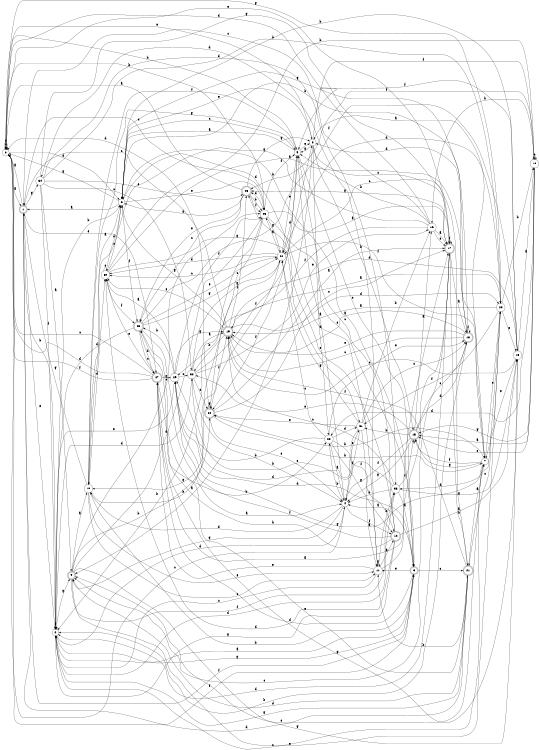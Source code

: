 digraph n28_7 {
__start0 [label="" shape="none"];

rankdir=LR;
size="8,5";

s0 [style="filled", color="black", fillcolor="white" shape="circle", label="0"];
s1 [style="rounded,filled", color="black", fillcolor="white" shape="doublecircle", label="1"];
s2 [style="filled", color="black", fillcolor="white" shape="circle", label="2"];
s3 [style="rounded,filled", color="black", fillcolor="white" shape="doublecircle", label="3"];
s4 [style="filled", color="black", fillcolor="white" shape="circle", label="4"];
s5 [style="filled", color="black", fillcolor="white" shape="circle", label="5"];
s6 [style="filled", color="black", fillcolor="white" shape="circle", label="6"];
s7 [style="filled", color="black", fillcolor="white" shape="circle", label="7"];
s8 [style="filled", color="black", fillcolor="white" shape="circle", label="8"];
s9 [style="rounded,filled", color="black", fillcolor="white" shape="doublecircle", label="9"];
s10 [style="filled", color="black", fillcolor="white" shape="circle", label="10"];
s11 [style="filled", color="black", fillcolor="white" shape="circle", label="11"];
s12 [style="rounded,filled", color="black", fillcolor="white" shape="doublecircle", label="12"];
s13 [style="filled", color="black", fillcolor="white" shape="circle", label="13"];
s14 [style="filled", color="black", fillcolor="white" shape="circle", label="14"];
s15 [style="rounded,filled", color="black", fillcolor="white" shape="doublecircle", label="15"];
s16 [style="filled", color="black", fillcolor="white" shape="circle", label="16"];
s17 [style="rounded,filled", color="black", fillcolor="white" shape="doublecircle", label="17"];
s18 [style="rounded,filled", color="black", fillcolor="white" shape="doublecircle", label="18"];
s19 [style="rounded,filled", color="black", fillcolor="white" shape="doublecircle", label="19"];
s20 [style="filled", color="black", fillcolor="white" shape="circle", label="20"];
s21 [style="rounded,filled", color="black", fillcolor="white" shape="doublecircle", label="21"];
s22 [style="filled", color="black", fillcolor="white" shape="circle", label="22"];
s23 [style="filled", color="black", fillcolor="white" shape="circle", label="23"];
s24 [style="rounded,filled", color="black", fillcolor="white" shape="doublecircle", label="24"];
s25 [style="rounded,filled", color="black", fillcolor="white" shape="doublecircle", label="25"];
s26 [style="rounded,filled", color="black", fillcolor="white" shape="doublecircle", label="26"];
s27 [style="rounded,filled", color="black", fillcolor="white" shape="doublecircle", label="27"];
s28 [style="filled", color="black", fillcolor="white" shape="circle", label="28"];
s29 [style="filled", color="black", fillcolor="white" shape="circle", label="29"];
s30 [style="filled", color="black", fillcolor="white" shape="circle", label="30"];
s31 [style="filled", color="black", fillcolor="white" shape="circle", label="31"];
s32 [style="filled", color="black", fillcolor="white" shape="circle", label="32"];
s33 [style="filled", color="black", fillcolor="white" shape="circle", label="33"];
s34 [style="filled", color="black", fillcolor="white" shape="circle", label="34"];
s0 -> s1 [label="a"];
s0 -> s23 [label="b"];
s0 -> s0 [label="c"];
s0 -> s6 [label="d"];
s0 -> s8 [label="e"];
s0 -> s0 [label="f"];
s0 -> s20 [label="g"];
s1 -> s0 [label="a"];
s1 -> s2 [label="b"];
s1 -> s23 [label="c"];
s1 -> s21 [label="d"];
s1 -> s27 [label="e"];
s1 -> s3 [label="f"];
s1 -> s34 [label="g"];
s2 -> s3 [label="a"];
s2 -> s6 [label="b"];
s2 -> s7 [label="c"];
s2 -> s4 [label="d"];
s2 -> s1 [label="e"];
s2 -> s2 [label="f"];
s2 -> s9 [label="g"];
s3 -> s4 [label="a"];
s3 -> s6 [label="b"];
s3 -> s21 [label="c"];
s3 -> s27 [label="d"];
s3 -> s11 [label="e"];
s3 -> s0 [label="f"];
s3 -> s2 [label="g"];
s4 -> s5 [label="a"];
s4 -> s28 [label="b"];
s4 -> s0 [label="c"];
s4 -> s10 [label="d"];
s4 -> s31 [label="e"];
s4 -> s12 [label="f"];
s4 -> s9 [label="g"];
s5 -> s6 [label="a"];
s5 -> s0 [label="b"];
s5 -> s3 [label="c"];
s5 -> s22 [label="d"];
s5 -> s8 [label="e"];
s5 -> s24 [label="f"];
s5 -> s10 [label="g"];
s6 -> s1 [label="a"];
s6 -> s7 [label="b"];
s6 -> s5 [label="c"];
s6 -> s11 [label="d"];
s6 -> s23 [label="e"];
s6 -> s26 [label="f"];
s6 -> s0 [label="g"];
s7 -> s8 [label="a"];
s7 -> s24 [label="b"];
s7 -> s20 [label="c"];
s7 -> s33 [label="d"];
s7 -> s9 [label="e"];
s7 -> s15 [label="f"];
s7 -> s15 [label="g"];
s8 -> s9 [label="a"];
s8 -> s15 [label="b"];
s8 -> s17 [label="c"];
s8 -> s28 [label="d"];
s8 -> s6 [label="e"];
s8 -> s14 [label="f"];
s8 -> s5 [label="g"];
s9 -> s10 [label="a"];
s9 -> s24 [label="b"];
s9 -> s23 [label="c"];
s9 -> s23 [label="d"];
s9 -> s20 [label="e"];
s9 -> s33 [label="f"];
s9 -> s13 [label="g"];
s10 -> s6 [label="a"];
s10 -> s3 [label="b"];
s10 -> s11 [label="c"];
s10 -> s30 [label="d"];
s10 -> s11 [label="e"];
s10 -> s5 [label="f"];
s10 -> s1 [label="g"];
s11 -> s12 [label="a"];
s11 -> s33 [label="b"];
s11 -> s2 [label="c"];
s11 -> s34 [label="d"];
s11 -> s27 [label="e"];
s11 -> s17 [label="f"];
s11 -> s11 [label="g"];
s12 -> s13 [label="a"];
s12 -> s26 [label="b"];
s12 -> s5 [label="c"];
s12 -> s30 [label="d"];
s12 -> s25 [label="e"];
s12 -> s29 [label="f"];
s12 -> s2 [label="g"];
s13 -> s14 [label="a"];
s13 -> s6 [label="b"];
s13 -> s19 [label="c"];
s13 -> s19 [label="d"];
s13 -> s7 [label="e"];
s13 -> s5 [label="f"];
s13 -> s27 [label="g"];
s14 -> s15 [label="a"];
s14 -> s16 [label="b"];
s14 -> s14 [label="c"];
s14 -> s28 [label="d"];
s14 -> s15 [label="e"];
s14 -> s25 [label="f"];
s14 -> s15 [label="g"];
s15 -> s16 [label="a"];
s15 -> s31 [label="b"];
s15 -> s18 [label="c"];
s15 -> s18 [label="d"];
s15 -> s32 [label="e"];
s15 -> s4 [label="f"];
s15 -> s4 [label="g"];
s16 -> s17 [label="a"];
s16 -> s5 [label="b"];
s16 -> s1 [label="c"];
s16 -> s0 [label="d"];
s16 -> s17 [label="e"];
s16 -> s29 [label="f"];
s16 -> s10 [label="g"];
s17 -> s18 [label="a"];
s17 -> s21 [label="b"];
s17 -> s9 [label="c"];
s17 -> s2 [label="d"];
s17 -> s0 [label="e"];
s17 -> s17 [label="f"];
s17 -> s25 [label="g"];
s18 -> s19 [label="a"];
s18 -> s2 [label="b"];
s18 -> s19 [label="c"];
s18 -> s8 [label="d"];
s18 -> s19 [label="e"];
s18 -> s18 [label="f"];
s18 -> s6 [label="g"];
s19 -> s20 [label="a"];
s19 -> s32 [label="b"];
s19 -> s1 [label="c"];
s19 -> s20 [label="d"];
s19 -> s30 [label="e"];
s19 -> s25 [label="f"];
s19 -> s6 [label="g"];
s20 -> s19 [label="a"];
s20 -> s14 [label="b"];
s20 -> s21 [label="c"];
s20 -> s22 [label="d"];
s20 -> s13 [label="e"];
s20 -> s31 [label="f"];
s20 -> s29 [label="g"];
s21 -> s7 [label="a"];
s21 -> s11 [label="b"];
s21 -> s22 [label="c"];
s21 -> s9 [label="d"];
s21 -> s26 [label="e"];
s21 -> s19 [label="f"];
s21 -> s2 [label="g"];
s22 -> s23 [label="a"];
s22 -> s10 [label="b"];
s22 -> s30 [label="c"];
s22 -> s30 [label="d"];
s22 -> s5 [label="e"];
s22 -> s7 [label="f"];
s22 -> s10 [label="g"];
s23 -> s17 [label="a"];
s23 -> s2 [label="b"];
s23 -> s24 [label="c"];
s23 -> s25 [label="d"];
s23 -> s3 [label="e"];
s23 -> s5 [label="f"];
s23 -> s22 [label="g"];
s24 -> s17 [label="a"];
s24 -> s7 [label="b"];
s24 -> s17 [label="c"];
s24 -> s0 [label="d"];
s24 -> s4 [label="e"];
s24 -> s19 [label="f"];
s24 -> s24 [label="g"];
s25 -> s0 [label="a"];
s25 -> s23 [label="b"];
s25 -> s26 [label="c"];
s25 -> s6 [label="d"];
s25 -> s26 [label="e"];
s25 -> s23 [label="f"];
s25 -> s8 [label="g"];
s26 -> s4 [label="a"];
s26 -> s27 [label="b"];
s26 -> s27 [label="c"];
s26 -> s2 [label="d"];
s26 -> s22 [label="e"];
s26 -> s13 [label="f"];
s26 -> s22 [label="g"];
s27 -> s17 [label="a"];
s27 -> s28 [label="b"];
s27 -> s0 [label="c"];
s27 -> s0 [label="d"];
s27 -> s30 [label="e"];
s27 -> s0 [label="f"];
s27 -> s29 [label="g"];
s28 -> s4 [label="a"];
s28 -> s29 [label="b"];
s28 -> s22 [label="c"];
s28 -> s31 [label="d"];
s28 -> s18 [label="e"];
s28 -> s12 [label="f"];
s28 -> s12 [label="g"];
s29 -> s30 [label="a"];
s29 -> s26 [label="b"];
s29 -> s32 [label="c"];
s29 -> s3 [label="d"];
s29 -> s2 [label="e"];
s29 -> s23 [label="f"];
s29 -> s19 [label="g"];
s30 -> s18 [label="a"];
s30 -> s14 [label="b"];
s30 -> s6 [label="c"];
s30 -> s6 [label="d"];
s30 -> s30 [label="e"];
s30 -> s26 [label="f"];
s30 -> s31 [label="g"];
s31 -> s11 [label="a"];
s31 -> s16 [label="b"];
s31 -> s18 [label="c"];
s31 -> s29 [label="d"];
s31 -> s24 [label="e"];
s31 -> s4 [label="f"];
s31 -> s22 [label="g"];
s32 -> s19 [label="a"];
s32 -> s4 [label="b"];
s32 -> s24 [label="c"];
s32 -> s2 [label="d"];
s32 -> s16 [label="e"];
s32 -> s8 [label="f"];
s32 -> s22 [label="g"];
s33 -> s3 [label="a"];
s33 -> s4 [label="b"];
s33 -> s19 [label="c"];
s33 -> s2 [label="d"];
s33 -> s32 [label="e"];
s33 -> s15 [label="f"];
s33 -> s13 [label="g"];
s34 -> s9 [label="a"];
s34 -> s20 [label="b"];
s34 -> s32 [label="c"];
s34 -> s33 [label="d"];
s34 -> s25 [label="e"];
s34 -> s2 [label="f"];
s34 -> s17 [label="g"];

}
